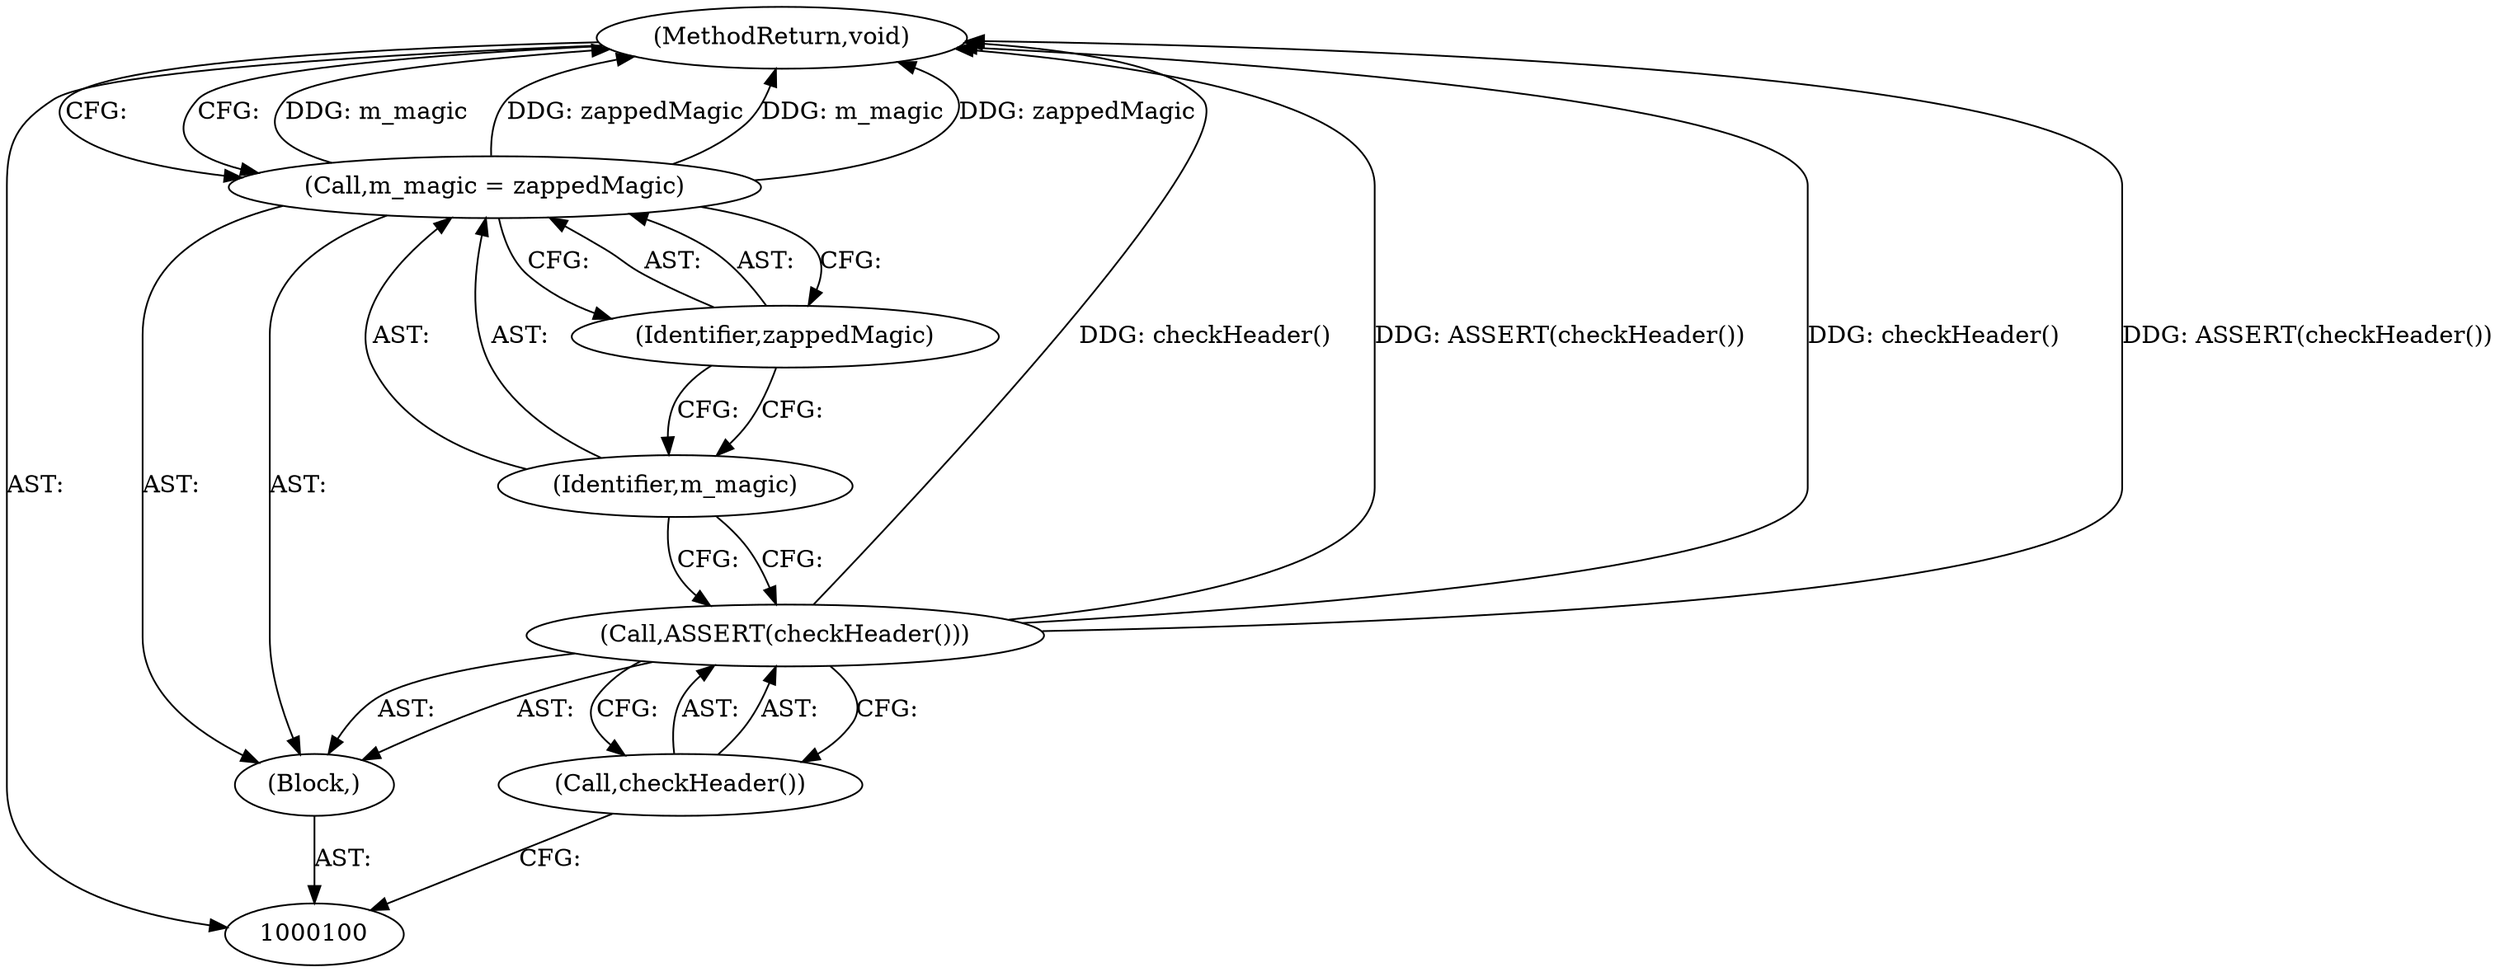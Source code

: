 digraph "1_Chrome_0749ec24fae74ec32d0567eef0e5ec43c84dbcb9_11" {
"1000107" [label="(MethodReturn,void)"];
"1000101" [label="(Block,)"];
"1000102" [label="(Call,ASSERT(checkHeader()))"];
"1000103" [label="(Call,checkHeader())"];
"1000106" [label="(Identifier,zappedMagic)"];
"1000104" [label="(Call,m_magic = zappedMagic)"];
"1000105" [label="(Identifier,m_magic)"];
"1000107" -> "1000100"  [label="AST: "];
"1000107" -> "1000104"  [label="CFG: "];
"1000104" -> "1000107"  [label="DDG: m_magic"];
"1000104" -> "1000107"  [label="DDG: zappedMagic"];
"1000102" -> "1000107"  [label="DDG: checkHeader()"];
"1000102" -> "1000107"  [label="DDG: ASSERT(checkHeader())"];
"1000101" -> "1000100"  [label="AST: "];
"1000102" -> "1000101"  [label="AST: "];
"1000104" -> "1000101"  [label="AST: "];
"1000102" -> "1000101"  [label="AST: "];
"1000102" -> "1000103"  [label="CFG: "];
"1000103" -> "1000102"  [label="AST: "];
"1000105" -> "1000102"  [label="CFG: "];
"1000102" -> "1000107"  [label="DDG: checkHeader()"];
"1000102" -> "1000107"  [label="DDG: ASSERT(checkHeader())"];
"1000103" -> "1000102"  [label="AST: "];
"1000103" -> "1000100"  [label="CFG: "];
"1000102" -> "1000103"  [label="CFG: "];
"1000106" -> "1000104"  [label="AST: "];
"1000106" -> "1000105"  [label="CFG: "];
"1000104" -> "1000106"  [label="CFG: "];
"1000104" -> "1000101"  [label="AST: "];
"1000104" -> "1000106"  [label="CFG: "];
"1000105" -> "1000104"  [label="AST: "];
"1000106" -> "1000104"  [label="AST: "];
"1000107" -> "1000104"  [label="CFG: "];
"1000104" -> "1000107"  [label="DDG: m_magic"];
"1000104" -> "1000107"  [label="DDG: zappedMagic"];
"1000105" -> "1000104"  [label="AST: "];
"1000105" -> "1000102"  [label="CFG: "];
"1000106" -> "1000105"  [label="CFG: "];
}
